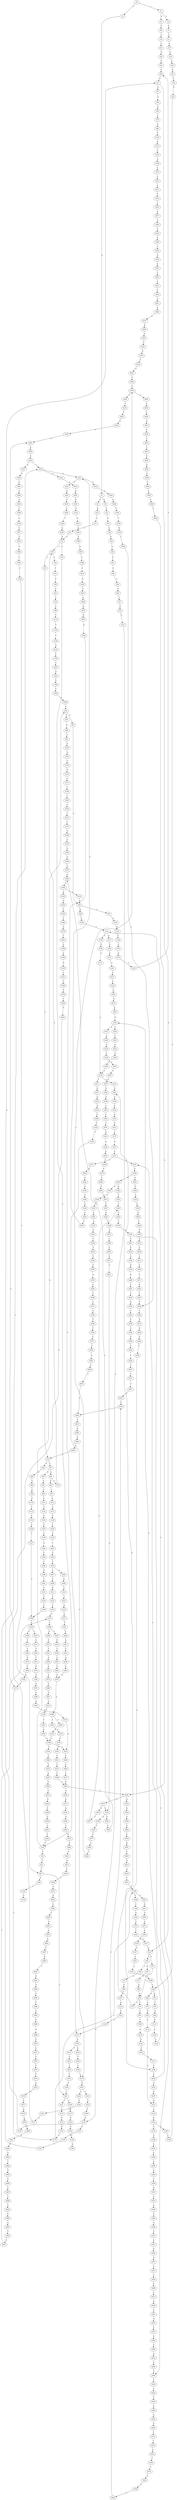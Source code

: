 strict digraph  {
	S0 -> S1 [ label = T ];
	S0 -> S2 [ label = C ];
	S1 -> S3 [ label = A ];
	S1 -> S4 [ label = G ];
	S2 -> S5 [ label = A ];
	S3 -> S6 [ label = G ];
	S4 -> S7 [ label = A ];
	S5 -> S8 [ label = G ];
	S5 -> S9 [ label = A ];
	S6 -> S10 [ label = C ];
	S7 -> S11 [ label = C ];
	S8 -> S12 [ label = C ];
	S9 -> S13 [ label = C ];
	S10 -> S14 [ label = C ];
	S11 -> S15 [ label = C ];
	S12 -> S16 [ label = G ];
	S13 -> S17 [ label = C ];
	S14 -> S18 [ label = G ];
	S15 -> S19 [ label = G ];
	S16 -> S20 [ label = G ];
	S17 -> S21 [ label = A ];
	S18 -> S22 [ label = G ];
	S19 -> S23 [ label = G ];
	S20 -> S24 [ label = G ];
	S21 -> S25 [ label = G ];
	S22 -> S26 [ label = T ];
	S23 -> S27 [ label = T ];
	S24 -> S28 [ label = T ];
	S25 -> S29 [ label = A ];
	S25 -> S30 [ label = T ];
	S26 -> S31 [ label = G ];
	S27 -> S32 [ label = C ];
	S28 -> S33 [ label = G ];
	S29 -> S34 [ label = C ];
	S29 -> S35 [ label = A ];
	S30 -> S36 [ label = C ];
	S31 -> S37 [ label = A ];
	S31 -> S38 [ label = G ];
	S32 -> S39 [ label = G ];
	S33 -> S40 [ label = C ];
	S34 -> S41 [ label = T ];
	S35 -> S42 [ label = C ];
	S36 -> S43 [ label = T ];
	S36 -> S44 [ label = G ];
	S37 -> S45 [ label = C ];
	S38 -> S46 [ label = T ];
	S38 -> S47 [ label = A ];
	S39 -> S48 [ label = C ];
	S40 -> S49 [ label = C ];
	S41 -> S50 [ label = C ];
	S42 -> S51 [ label = C ];
	S42 -> S52 [ label = A ];
	S43 -> S53 [ label = C ];
	S44 -> S54 [ label = T ];
	S44 -> S55 [ label = C ];
	S45 -> S56 [ label = G ];
	S46 -> S57 [ label = G ];
	S46 -> S58 [ label = T ];
	S47 -> S59 [ label = A ];
	S48 -> S60 [ label = A ];
	S48 -> S61 [ label = G ];
	S49 -> S62 [ label = G ];
	S50 -> S63 [ label = C ];
	S51 -> S64 [ label = A ];
	S51 -> S65 [ label = G ];
	S52 -> S66 [ label = G ];
	S53 -> S67 [ label = T ];
	S54 -> S68 [ label = A ];
	S55 -> S69 [ label = G ];
	S56 -> S70 [ label = T ];
	S57 -> S71 [ label = G ];
	S58 -> S72 [ label = A ];
	S59 -> S73 [ label = C ];
	S59 -> S74 [ label = G ];
	S60 -> S75 [ label = C ];
	S61 -> S76 [ label = T ];
	S62 -> S77 [ label = C ];
	S63 -> S78 [ label = C ];
	S64 -> S79 [ label = G ];
	S64 -> S80 [ label = C ];
	S65 -> S81 [ label = G ];
	S66 -> S82 [ label = C ];
	S67 -> S83 [ label = C ];
	S67 -> S84 [ label = G ];
	S68 -> S85 [ label = A ];
	S69 -> S86 [ label = G ];
	S69 -> S87 [ label = C ];
	S70 -> S88 [ label = G ];
	S71 -> S89 [ label = A ];
	S72 -> S90 [ label = G ];
	S73 -> S91 [ label = C ];
	S74 -> S92 [ label = A ];
	S75 -> S93 [ label = G ];
	S76 -> S94 [ label = A ];
	S77 -> S95 [ label = C ];
	S78 -> S96 [ label = A ];
	S79 -> S29 [ label = A ];
	S80 -> S97 [ label = C ];
	S81 -> S98 [ label = A ];
	S82 -> S99 [ label = C ];
	S83 -> S100 [ label = T ];
	S83 -> S101 [ label = G ];
	S84 -> S102 [ label = T ];
	S85 -> S103 [ label = G ];
	S86 -> S104 [ label = C ];
	S87 -> S105 [ label = A ];
	S88 -> S106 [ label = G ];
	S89 -> S59 [ label = A ];
	S90 -> S107 [ label = A ];
	S91 -> S108 [ label = T ];
	S92 -> S109 [ label = A ];
	S93 -> S110 [ label = C ];
	S94 -> S111 [ label = G ];
	S95 -> S112 [ label = G ];
	S96 -> S113 [ label = T ];
	S97 -> S114 [ label = A ];
	S98 -> S115 [ label = C ];
	S99 -> S116 [ label = G ];
	S100 -> S117 [ label = G ];
	S101 -> S118 [ label = T ];
	S102 -> S119 [ label = A ];
	S103 -> S120 [ label = A ];
	S104 -> S121 [ label = T ];
	S105 -> S122 [ label = G ];
	S106 -> S123 [ label = G ];
	S107 -> S124 [ label = A ];
	S108 -> S125 [ label = C ];
	S109 -> S126 [ label = C ];
	S110 -> S127 [ label = G ];
	S111 -> S128 [ label = C ];
	S112 -> S129 [ label = G ];
	S113 -> S130 [ label = C ];
	S114 -> S131 [ label = C ];
	S115 -> S132 [ label = G ];
	S116 -> S133 [ label = T ];
	S117 -> S134 [ label = A ];
	S118 -> S135 [ label = G ];
	S120 -> S136 [ label = C ];
	S121 -> S137 [ label = A ];
	S121 -> S138 [ label = G ];
	S122 -> S139 [ label = C ];
	S123 -> S140 [ label = T ];
	S124 -> S141 [ label = G ];
	S125 -> S142 [ label = G ];
	S126 -> S143 [ label = G ];
	S127 -> S144 [ label = C ];
	S128 -> S145 [ label = C ];
	S129 -> S146 [ label = T ];
	S129 -> S147 [ label = A ];
	S130 -> S148 [ label = T ];
	S131 -> S149 [ label = C ];
	S132 -> S150 [ label = C ];
	S133 -> S151 [ label = C ];
	S134 -> S152 [ label = G ];
	S135 -> S153 [ label = G ];
	S136 -> S154 [ label = G ];
	S137 -> S155 [ label = T ];
	S138 -> S156 [ label = G ];
	S139 -> S157 [ label = C ];
	S140 -> S158 [ label = A ];
	S141 -> S159 [ label = G ];
	S142 -> S160 [ label = G ];
	S143 -> S161 [ label = G ];
	S144 -> S162 [ label = G ];
	S145 -> S163 [ label = G ];
	S146 -> S31 [ label = G ];
	S147 -> S164 [ label = A ];
	S148 -> S165 [ label = G ];
	S149 -> S166 [ label = C ];
	S150 -> S167 [ label = C ];
	S151 -> S168 [ label = C ];
	S152 -> S169 [ label = T ];
	S153 -> S170 [ label = T ];
	S154 -> S171 [ label = G ];
	S155 -> S172 [ label = A ];
	S156 -> S173 [ label = A ];
	S157 -> S174 [ label = G ];
	S158 -> S175 [ label = C ];
	S159 -> S176 [ label = G ];
	S160 -> S177 [ label = C ];
	S161 -> S178 [ label = C ];
	S162 -> S179 [ label = C ];
	S162 -> S180 [ label = G ];
	S163 -> S181 [ label = A ];
	S163 -> S182 [ label = C ];
	S164 -> S183 [ label = C ];
	S165 -> S184 [ label = C ];
	S166 -> S185 [ label = C ];
	S167 -> S186 [ label = C ];
	S168 -> S187 [ label = T ];
	S169 -> S188 [ label = A ];
	S170 -> S189 [ label = A ];
	S171 -> S190 [ label = C ];
	S172 -> S191 [ label = G ];
	S173 -> S192 [ label = A ];
	S174 -> S193 [ label = G ];
	S175 -> S194 [ label = T ];
	S176 -> S195 [ label = G ];
	S177 -> S196 [ label = A ];
	S178 -> S197 [ label = A ];
	S179 -> S198 [ label = G ];
	S180 -> S199 [ label = C ];
	S181 -> S200 [ label = A ];
	S182 -> S201 [ label = T ];
	S183 -> S202 [ label = T ];
	S184 -> S203 [ label = C ];
	S185 -> S204 [ label = T ];
	S186 -> S205 [ label = A ];
	S187 -> S206 [ label = C ];
	S189 -> S207 [ label = T ];
	S189 -> S208 [ label = C ];
	S190 -> S209 [ label = T ];
	S191 -> S210 [ label = T ];
	S192 -> S211 [ label = T ];
	S192 -> S212 [ label = G ];
	S193 -> S26 [ label = T ];
	S194 -> S213 [ label = A ];
	S195 -> S214 [ label = T ];
	S195 -> S215 [ label = G ];
	S196 -> S216 [ label = C ];
	S197 -> S217 [ label = C ];
	S198 -> S218 [ label = T ];
	S199 -> S121 [ label = T ];
	S200 -> S219 [ label = A ];
	S201 -> S220 [ label = G ];
	S202 -> S221 [ label = G ];
	S202 -> S222 [ label = A ];
	S203 -> S223 [ label = A ];
	S204 -> S224 [ label = T ];
	S205 -> S225 [ label = T ];
	S206 -> S226 [ label = T ];
	S207 -> S227 [ label = G ];
	S208 -> S228 [ label = C ];
	S209 -> S229 [ label = C ];
	S210 -> S230 [ label = A ];
	S211 -> S231 [ label = G ];
	S212 -> S92 [ label = A ];
	S213 -> S232 [ label = T ];
	S214 -> S233 [ label = C ];
	S215 -> S234 [ label = T ];
	S216 -> S235 [ label = G ];
	S216 -> S236 [ label = C ];
	S217 -> S236 [ label = C ];
	S217 -> S237 [ label = T ];
	S218 -> S238 [ label = C ];
	S219 -> S239 [ label = C ];
	S220 -> S240 [ label = G ];
	S221 -> S241 [ label = C ];
	S221 -> S242 [ label = G ];
	S222 -> S243 [ label = C ];
	S223 -> S244 [ label = G ];
	S224 -> S245 [ label = C ];
	S225 -> S246 [ label = C ];
	S226 -> S247 [ label = T ];
	S226 -> S248 [ label = G ];
	S227 -> S249 [ label = A ];
	S228 -> S250 [ label = G ];
	S229 -> S251 [ label = T ];
	S230 -> S252 [ label = G ];
	S231 -> S253 [ label = G ];
	S232 -> S254 [ label = T ];
	S233 -> S255 [ label = T ];
	S234 -> S256 [ label = C ];
	S235 -> S257 [ label = C ];
	S236 -> S258 [ label = G ];
	S237 -> S259 [ label = G ];
	S238 -> S260 [ label = G ];
	S239 -> S261 [ label = C ];
	S240 -> S262 [ label = A ];
	S241 -> S263 [ label = A ];
	S242 -> S264 [ label = A ];
	S243 -> S265 [ label = A ];
	S244 -> S266 [ label = T ];
	S245 -> S267 [ label = C ];
	S245 -> S268 [ label = G ];
	S246 -> S269 [ label = G ];
	S247 -> S270 [ label = C ];
	S248 -> S271 [ label = T ];
	S249 -> S272 [ label = G ];
	S250 -> S273 [ label = G ];
	S251 -> S274 [ label = C ];
	S252 -> S275 [ label = C ];
	S253 -> S276 [ label = G ];
	S254 -> S277 [ label = G ];
	S255 -> S278 [ label = C ];
	S256 -> S279 [ label = C ];
	S257 -> S127 [ label = G ];
	S258 -> S280 [ label = A ];
	S258 -> S281 [ label = G ];
	S259 -> S282 [ label = G ];
	S260 -> S283 [ label = A ];
	S261 -> S284 [ label = C ];
	S262 -> S192 [ label = A ];
	S263 -> S285 [ label = A ];
	S264 -> S286 [ label = C ];
	S265 -> S287 [ label = A ];
	S266 -> S288 [ label = C ];
	S267 -> S289 [ label = T ];
	S268 -> S290 [ label = A ];
	S269 -> S291 [ label = T ];
	S270 -> S292 [ label = T ];
	S271 -> S293 [ label = C ];
	S272 -> S294 [ label = C ];
	S273 -> S295 [ label = T ];
	S274 -> S296 [ label = G ];
	S275 -> S297 [ label = C ];
	S276 -> S298 [ label = G ];
	S277 -> S299 [ label = G ];
	S278 -> S300 [ label = T ];
	S279 -> S301 [ label = G ];
	S280 -> S302 [ label = G ];
	S280 -> S303 [ label = A ];
	S281 -> S304 [ label = G ];
	S282 -> S305 [ label = G ];
	S283 -> S306 [ label = C ];
	S284 -> S307 [ label = C ];
	S285 -> S308 [ label = C ];
	S286 -> S309 [ label = C ];
	S287 -> S310 [ label = C ];
	S288 -> S44 [ label = G ];
	S289 -> S311 [ label = G ];
	S290 -> S312 [ label = T ];
	S291 -> S313 [ label = C ];
	S292 -> S314 [ label = C ];
	S293 -> S315 [ label = G ];
	S294 -> S316 [ label = G ];
	S295 -> S317 [ label = G ];
	S296 -> S318 [ label = A ];
	S297 -> S163 [ label = G ];
	S298 -> S319 [ label = T ];
	S299 -> S320 [ label = A ];
	S300 -> S83 [ label = C ];
	S301 -> S321 [ label = C ];
	S301 -> S322 [ label = T ];
	S302 -> S323 [ label = T ];
	S303 -> S324 [ label = T ];
	S304 -> S325 [ label = A ];
	S305 -> S326 [ label = A ];
	S306 -> S327 [ label = G ];
	S307 -> S328 [ label = G ];
	S308 -> S329 [ label = C ];
	S309 -> S330 [ label = C ];
	S310 -> S331 [ label = G ];
	S311 -> S332 [ label = T ];
	S312 -> S333 [ label = C ];
	S313 -> S334 [ label = C ];
	S314 -> S335 [ label = G ];
	S315 -> S336 [ label = T ];
	S316 -> S337 [ label = G ];
	S317 -> S38 [ label = G ];
	S318 -> S338 [ label = A ];
	S319 -> S339 [ label = C ];
	S320 -> S340 [ label = A ];
	S321 -> S341 [ label = C ];
	S322 -> S342 [ label = C ];
	S323 -> S343 [ label = C ];
	S324 -> S344 [ label = G ];
	S325 -> S345 [ label = A ];
	S326 -> S346 [ label = A ];
	S327 -> S347 [ label = C ];
	S328 -> S348 [ label = A ];
	S329 -> S349 [ label = A ];
	S330 -> S350 [ label = G ];
	S331 -> S351 [ label = A ];
	S332 -> S352 [ label = C ];
	S333 -> S353 [ label = G ];
	S334 -> S354 [ label = T ];
	S335 -> S355 [ label = G ];
	S336 -> S356 [ label = G ];
	S337 -> S357 [ label = T ];
	S338 -> S358 [ label = G ];
	S339 -> S279 [ label = C ];
	S340 -> S359 [ label = C ];
	S341 -> S360 [ label = G ];
	S342 -> S361 [ label = G ];
	S343 -> S362 [ label = C ];
	S344 -> S363 [ label = T ];
	S345 -> S364 [ label = T ];
	S346 -> S365 [ label = C ];
	S347 -> S366 [ label = G ];
	S348 -> S367 [ label = C ];
	S349 -> S25 [ label = G ];
	S350 -> S368 [ label = T ];
	S351 -> S369 [ label = A ];
	S352 -> S370 [ label = C ];
	S353 -> S371 [ label = T ];
	S354 -> S206 [ label = C ];
	S355 -> S372 [ label = A ];
	S356 -> S373 [ label = G ];
	S357 -> S374 [ label = C ];
	S358 -> S375 [ label = T ];
	S359 -> S376 [ label = G ];
	S360 -> S129 [ label = G ];
	S361 -> S377 [ label = G ];
	S362 -> S378 [ label = A ];
	S363 -> S379 [ label = A ];
	S364 -> S380 [ label = T ];
	S365 -> S381 [ label = T ];
	S366 -> S382 [ label = C ];
	S367 -> S383 [ label = T ];
	S368 -> S384 [ label = C ];
	S369 -> S385 [ label = A ];
	S370 -> S386 [ label = T ];
	S371 -> S387 [ label = T ];
	S372 -> S388 [ label = G ];
	S373 -> S170 [ label = T ];
	S374 -> S389 [ label = G ];
	S375 -> S390 [ label = C ];
	S376 -> S391 [ label = G ];
	S377 -> S392 [ label = A ];
	S378 -> S393 [ label = G ];
	S379 -> S394 [ label = G ];
	S380 -> S395 [ label = G ];
	S381 -> S221 [ label = G ];
	S382 -> S396 [ label = C ];
	S383 -> S397 [ label = A ];
	S384 -> S398 [ label = T ];
	S385 -> S399 [ label = A ];
	S386 -> S400 [ label = A ];
	S386 -> S401 [ label = T ];
	S387 -> S402 [ label = T ];
	S388 -> S403 [ label = A ];
	S389 -> S48 [ label = C ];
	S390 -> S404 [ label = G ];
	S391 -> S405 [ label = T ];
	S392 -> S406 [ label = A ];
	S393 -> S407 [ label = T ];
	S393 -> S408 [ label = C ];
	S394 -> S409 [ label = T ];
	S395 -> S410 [ label = A ];
	S396 -> S411 [ label = T ];
	S397 -> S412 [ label = G ];
	S398 -> S413 [ label = C ];
	S399 -> S414 [ label = C ];
	S400 -> S415 [ label = C ];
	S401 -> S416 [ label = G ];
	S402 -> S417 [ label = G ];
	S403 -> S418 [ label = G ];
	S404 -> S419 [ label = C ];
	S404 -> S420 [ label = A ];
	S405 -> S421 [ label = A ];
	S406 -> S422 [ label = C ];
	S407 -> S423 [ label = A ];
	S408 -> S424 [ label = T ];
	S409 -> S425 [ label = T ];
	S410 -> S426 [ label = A ];
	S411 -> S427 [ label = C ];
	S412 -> S428 [ label = A ];
	S413 -> S429 [ label = G ];
	S414 -> S430 [ label = A ];
	S415 -> S431 [ label = T ];
	S416 -> S432 [ label = T ];
	S417 -> S433 [ label = T ];
	S418 -> S434 [ label = G ];
	S419 -> S69 [ label = G ];
	S420 -> S435 [ label = G ];
	S421 -> S436 [ label = C ];
	S422 -> S437 [ label = A ];
	S422 -> S202 [ label = T ];
	S423 -> S438 [ label = G ];
	S424 -> S439 [ label = T ];
	S425 -> S440 [ label = T ];
	S426 -> S441 [ label = C ];
	S427 -> S442 [ label = G ];
	S428 -> S443 [ label = A ];
	S429 -> S444 [ label = G ];
	S430 -> S445 [ label = G ];
	S431 -> S446 [ label = A ];
	S432 -> S447 [ label = A ];
	S433 -> S448 [ label = A ];
	S434 -> S449 [ label = T ];
	S435 -> S450 [ label = G ];
	S436 -> S451 [ label = G ];
	S437 -> S452 [ label = G ];
	S438 -> S453 [ label = G ];
	S439 -> S454 [ label = C ];
	S440 -> S455 [ label = C ];
	S441 -> S456 [ label = C ];
	S442 -> S457 [ label = G ];
	S443 -> S458 [ label = T ];
	S444 -> S459 [ label = C ];
	S445 -> S460 [ label = A ];
	S446 -> S461 [ label = C ];
	S447 -> S462 [ label = G ];
	S448 -> S463 [ label = G ];
	S449 -> S464 [ label = C ];
	S450 -> S465 [ label = T ];
	S451 -> S466 [ label = A ];
	S452 -> S467 [ label = G ];
	S453 -> S468 [ label = G ];
	S454 -> S469 [ label = A ];
	S455 -> S470 [ label = A ];
	S456 -> S471 [ label = C ];
	S457 -> S472 [ label = G ];
	S458 -> S473 [ label = C ];
	S459 -> S196 [ label = A ];
	S460 -> S474 [ label = A ];
	S461 -> S475 [ label = C ];
	S462 -> S476 [ label = G ];
	S463 -> S476 [ label = G ];
	S464 -> S477 [ label = C ];
	S465 -> S478 [ label = A ];
	S466 -> S479 [ label = A ];
	S467 -> S480 [ label = A ];
	S468 -> S481 [ label = T ];
	S469 -> S482 [ label = C ];
	S470 -> S483 [ label = C ];
	S471 -> S484 [ label = G ];
	S472 -> S485 [ label = C ];
	S473 -> S486 [ label = G ];
	S474 -> S487 [ label = G ];
	S475 -> S488 [ label = A ];
	S476 -> S489 [ label = A ];
	S477 -> S490 [ label = C ];
	S478 -> S491 [ label = T ];
	S479 -> S492 [ label = G ];
	S480 -> S493 [ label = A ];
	S481 -> S494 [ label = C ];
	S482 -> S495 [ label = G ];
	S483 -> S496 [ label = T ];
	S484 -> S497 [ label = T ];
	S485 -> S498 [ label = T ];
	S486 -> S499 [ label = G ];
	S487 -> S500 [ label = G ];
	S488 -> S501 [ label = G ];
	S489 -> S502 [ label = G ];
	S489 -> S503 [ label = A ];
	S490 -> S504 [ label = A ];
	S490 -> S505 [ label = G ];
	S491 -> S506 [ label = A ];
	S492 -> S507 [ label = A ];
	S493 -> S508 [ label = T ];
	S494 -> S509 [ label = A ];
	S495 -> S510 [ label = C ];
	S496 -> S511 [ label = C ];
	S497 -> S384 [ label = C ];
	S498 -> S512 [ label = C ];
	S499 -> S513 [ label = G ];
	S500 -> S176 [ label = G ];
	S501 -> S514 [ label = G ];
	S502 -> S515 [ label = A ];
	S503 -> S516 [ label = A ];
	S504 -> S517 [ label = G ];
	S505 -> S518 [ label = A ];
	S505 -> S519 [ label = G ];
	S506 -> S520 [ label = A ];
	S507 -> S521 [ label = A ];
	S508 -> S522 [ label = A ];
	S509 -> S523 [ label = C ];
	S510 -> S524 [ label = C ];
	S511 -> S525 [ label = C ];
	S512 -> S526 [ label = A ];
	S513 -> S527 [ label = T ];
	S514 -> S528 [ label = A ];
	S515 -> S529 [ label = G ];
	S516 -> S530 [ label = G ];
	S517 -> S531 [ label = A ];
	S518 -> S532 [ label = G ];
	S518 -> S533 [ label = A ];
	S519 -> S534 [ label = A ];
	S520 -> S535 [ label = G ];
	S521 -> S536 [ label = G ];
	S522 -> S537 [ label = G ];
	S523 -> S538 [ label = T ];
	S524 -> S539 [ label = C ];
	S525 -> S540 [ label = T ];
	S526 -> S541 [ label = C ];
	S527 -> S542 [ label = A ];
	S528 -> S543 [ label = G ];
	S529 -> S544 [ label = T ];
	S529 -> S434 [ label = G ];
	S530 -> S545 [ label = G ];
	S531 -> S546 [ label = G ];
	S532 -> S547 [ label = T ];
	S533 -> S548 [ label = A ];
	S533 -> S549 [ label = G ];
	S534 -> S550 [ label = G ];
	S535 -> S551 [ label = T ];
	S536 -> S552 [ label = T ];
	S537 -> S553 [ label = T ];
	S538 -> S554 [ label = C ];
	S539 -> S555 [ label = T ];
	S540 -> S556 [ label = T ];
	S541 -> S557 [ label = G ];
	S542 -> S558 [ label = T ];
	S543 -> S559 [ label = A ];
	S544 -> S560 [ label = C ];
	S545 -> S561 [ label = T ];
	S546 -> S562 [ label = C ];
	S547 -> S343 [ label = C ];
	S548 -> S563 [ label = G ];
	S549 -> S564 [ label = T ];
	S550 -> S565 [ label = G ];
	S551 -> S566 [ label = C ];
	S552 -> S567 [ label = G ];
	S553 -> S568 [ label = C ];
	S554 -> S569 [ label = G ];
	S555 -> S570 [ label = T ];
	S556 -> S571 [ label = T ];
	S557 -> S572 [ label = T ];
	S558 -> S573 [ label = C ];
	S559 -> S529 [ label = G ];
	S560 -> S574 [ label = A ];
	S561 -> S575 [ label = C ];
	S562 -> S576 [ label = C ];
	S563 -> S577 [ label = T ];
	S564 -> S390 [ label = C ];
	S565 -> S578 [ label = C ];
	S566 -> S579 [ label = G ];
	S567 -> S580 [ label = T ];
	S568 -> S581 [ label = T ];
	S569 -> S582 [ label = C ];
	S570 -> S583 [ label = C ];
	S571 -> S584 [ label = C ];
	S572 -> S585 [ label = C ];
	S573 -> S586 [ label = C ];
	S574 -> S587 [ label = G ];
	S575 -> S588 [ label = C ];
	S576 -> S589 [ label = A ];
	S577 -> S590 [ label = G ];
	S578 -> S591 [ label = G ];
	S579 -> S592 [ label = T ];
	S580 -> S593 [ label = C ];
	S581 -> S594 [ label = C ];
	S582 -> S595 [ label = T ];
	S583 -> S596 [ label = A ];
	S584 -> S597 [ label = A ];
	S585 -> S598 [ label = C ];
	S586 -> S599 [ label = C ];
	S587 -> S600 [ label = G ];
	S588 -> S490 [ label = C ];
	S589 -> S601 [ label = C ];
	S590 -> S602 [ label = T ];
	S591 -> S603 [ label = T ];
	S592 -> S604 [ label = G ];
	S593 -> S605 [ label = G ];
	S593 -> S606 [ label = C ];
	S594 -> S67 [ label = T ];
	S595 -> S607 [ label = T ];
	S596 -> S608 [ label = T ];
	S597 -> S609 [ label = T ];
	S598 -> S610 [ label = A ];
	S599 -> S611 [ label = G ];
	S600 -> S612 [ label = A ];
	S601 -> S613 [ label = G ];
	S602 -> S593 [ label = C ];
	S603 -> S614 [ label = G ];
	S604 -> S373 [ label = G ];
	S605 -> S615 [ label = T ];
	S606 -> S616 [ label = T ];
	S607 -> S617 [ label = C ];
	S608 -> S618 [ label = C ];
	S609 -> S619 [ label = C ];
	S610 -> S620 [ label = G ];
	S611 -> S621 [ label = A ];
	S612 -> S622 [ label = C ];
	S613 -> S623 [ label = G ];
	S614 -> S624 [ label = G ];
	S615 -> S625 [ label = C ];
	S616 -> S626 [ label = G ];
	S617 -> S627 [ label = A ];
	S618 -> S628 [ label = C ];
	S619 -> S628 [ label = C ];
	S620 -> S408 [ label = C ];
	S621 -> S533 [ label = A ];
	S622 -> S629 [ label = C ];
	S623 -> S630 [ label = T ];
	S624 -> S631 [ label = T ];
	S625 -> S632 [ label = G ];
	S626 -> S633 [ label = G ];
	S627 -> S634 [ label = T ];
	S628 -> S635 [ label = A ];
	S629 -> S636 [ label = A ];
	S630 -> S637 [ label = T ];
	S631 -> S189 [ label = A ];
	S632 -> S638 [ label = G ];
	S633 -> S639 [ label = C ];
	S634 -> S618 [ label = C ];
	S635 -> S640 [ label = G ];
	S636 -> S641 [ label = G ];
	S637 -> S642 [ label = A ];
	S638 -> S392 [ label = A ];
	S639 -> S643 [ label = C ];
	S640 -> S644 [ label = A ];
	S641 -> S645 [ label = T ];
	S642 -> S646 [ label = C ];
	S643 -> S647 [ label = T ];
	S644 -> S648 [ label = A ];
	S645 -> S36 [ label = C ];
	S646 -> S649 [ label = T ];
	S647 -> S650 [ label = G ];
	S648 -> S42 [ label = C ];
	S649 -> S651 [ label = G ];
	S650 -> S652 [ label = G ];
	S651 -> S653 [ label = C ];
	S652 -> S654 [ label = G ];
	S653 -> S655 [ label = A ];
	S654 -> S656 [ label = T ];
	S655 -> S657 [ label = G ];
	S656 -> S658 [ label = C ];
	S657 -> S659 [ label = A ];
	S658 -> S660 [ label = C ];
	S659 -> S661 [ label = C ];
	S660 -> S662 [ label = C ];
	S661 -> S663 [ label = G ];
	S662 -> S505 [ label = G ];
	S663 -> S664 [ label = G ];
	S664 -> S665 [ label = A ];
	S665 -> S666 [ label = C ];
	S666 -> S667 [ label = A ];
	S667 -> S668 [ label = C ];
	S668 -> S669 [ label = A ];
	S669 -> S670 [ label = C ];
	S670 -> S671 [ label = C ];
	S671 -> S672 [ label = T ];
	S672 -> S673 [ label = C ];
	S673 -> S674 [ label = T ];
	S674 -> S675 [ label = A ];
	S675 -> S676 [ label = G ];
	S676 -> S677 [ label = A ];
	S677 -> S678 [ label = A ];
	S678 -> S679 [ label = C ];
	S679 -> S680 [ label = G ];
	S680 -> S681 [ label = A ];
	S681 -> S682 [ label = G ];
	S682 -> S683 [ label = G ];
	S683 -> S684 [ label = T ];
	S684 -> S685 [ label = G ];
	S685 -> S686 [ label = T ];
	S686 -> S687 [ label = C ];
	S687 -> S688 [ label = C ];
	S688 -> S689 [ label = C ];
	S689 -> S690 [ label = T ];
	S690 -> S691 [ label = G ];
	S691 -> S692 [ label = T ];
	S692 -> S693 [ label = C ];
	S693 -> S370 [ label = C ];
}
